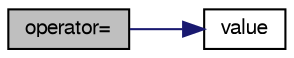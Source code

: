 digraph "operator="
{
  bgcolor="transparent";
  edge [fontname="FreeSans",fontsize="10",labelfontname="FreeSans",labelfontsize="10"];
  node [fontname="FreeSans",fontsize="10",shape=record];
  rankdir="LR";
  Node754 [label="operator=",height=0.2,width=0.4,color="black", fillcolor="grey75", style="filled", fontcolor="black"];
  Node754 -> Node755 [color="midnightblue",fontsize="10",style="solid",fontname="FreeSans"];
  Node755 [label="value",height=0.2,width=0.4,color="black",URL="$a22522.html#a6aa9f99925da07d8bb874f46b238148f",tooltip="Return value. "];
}
